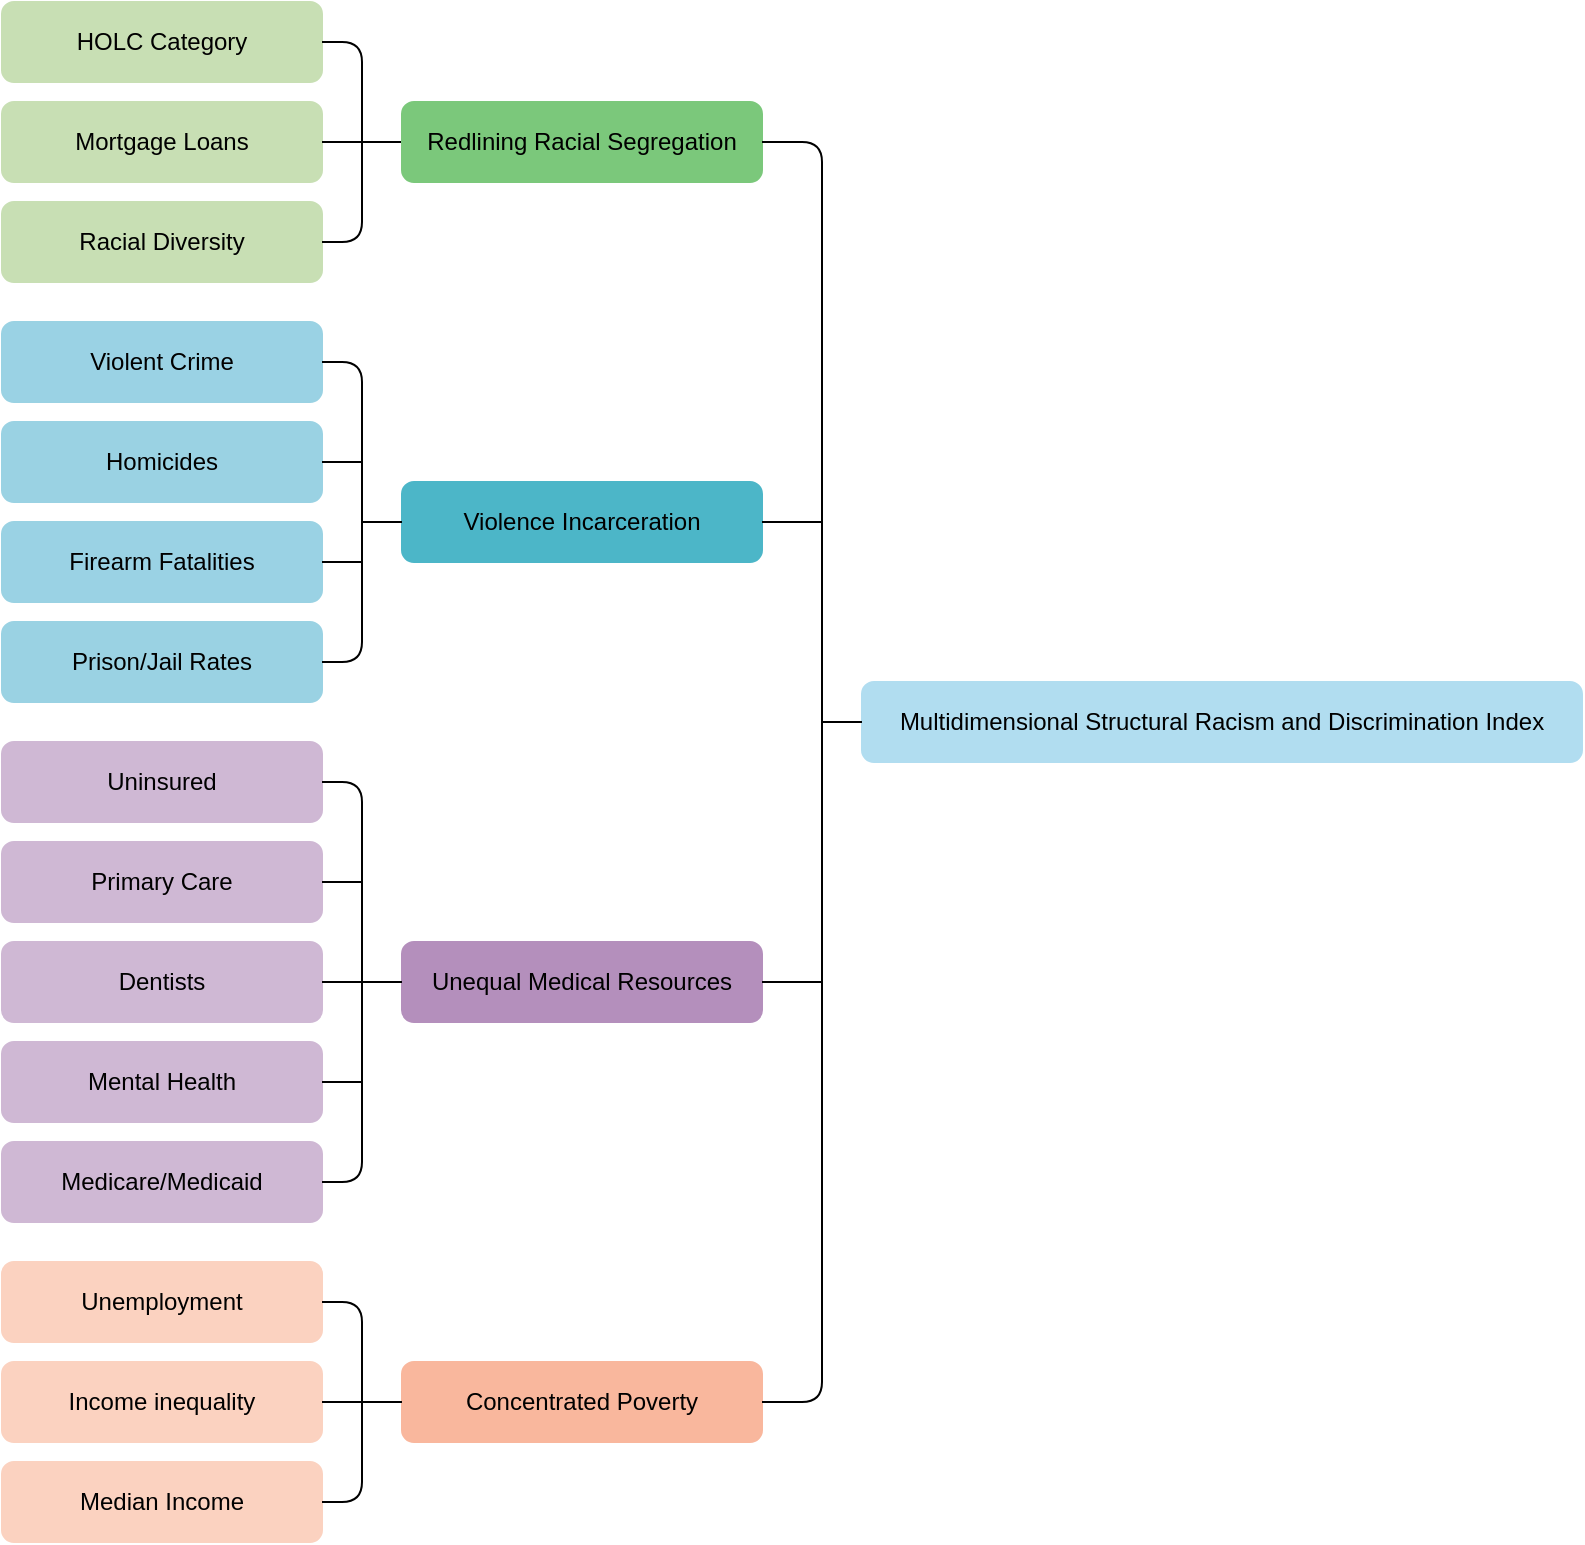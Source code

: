 <mxfile>
    <diagram id="4eg8fEEXC-qudH9ViXAz" name="Page-1">
        <mxGraphModel dx="607" dy="621" grid="1" gridSize="10" guides="1" tooltips="1" connect="1" arrows="1" fold="1" page="1" pageScale="1" pageWidth="850" pageHeight="1100" math="0" shadow="0">
            <root>
                <mxCell id="0"/>
                <mxCell id="1" parent="0"/>
                <UserObject label="HOLC Category" link="holc-category.html" id="2">
                    <mxCell style="rounded=1;whiteSpace=wrap;html=1;fillColor=#c8dfb4;strokeColor=#c8dfb4;fontFamily=Helvetica;fontStyle=0;align=center;fontColor=#000000;" parent="1" vertex="1">
                        <mxGeometry x="40" y="80" width="160" height="40" as="geometry"/>
                    </mxCell>
                </UserObject>
                <UserObject label="Mortgage Loans" link="mortgage-loans.html" id="5">
                    <mxCell style="rounded=1;whiteSpace=wrap;html=1;fillColor=#c8dfb4;strokeColor=#c8dfb4;fontFamily=Helvetica;fontStyle=0;align=center;fontColor=#000000;" vertex="1" parent="1">
                        <mxGeometry x="40" y="130" width="160" height="40" as="geometry"/>
                    </mxCell>
                </UserObject>
                <UserObject label="Racial Diversity" link="racial-diversity.html" id="6">
                    <mxCell style="rounded=1;whiteSpace=wrap;html=1;fillColor=#c8dfb4;strokeColor=#c8dfb4;fontFamily=Helvetica;fontStyle=0;align=center;fontColor=#000000;labelBackgroundColor=none;" vertex="1" parent="1">
                        <mxGeometry x="40" y="180" width="160" height="40" as="geometry"/>
                    </mxCell>
                </UserObject>
                <mxCell id="10" value="" style="endArrow=none;html=1;exitX=1;exitY=0.5;exitDx=0;exitDy=0;rounded=1;" edge="1" parent="1" source="2">
                    <mxGeometry width="50" height="50" relative="1" as="geometry">
                        <mxPoint x="220" y="290" as="sourcePoint"/>
                        <mxPoint x="220" y="150" as="targetPoint"/>
                        <Array as="points">
                            <mxPoint x="220" y="100"/>
                        </Array>
                    </mxGeometry>
                </mxCell>
                <mxCell id="11" value="" style="endArrow=none;html=1;exitX=1;exitY=0.5;exitDx=0;exitDy=0;entryX=0;entryY=0.5;entryDx=0;entryDy=0;rounded=1;" edge="1" parent="1" source="5">
                    <mxGeometry width="50" height="50" relative="1" as="geometry">
                        <mxPoint x="260" y="260" as="sourcePoint"/>
                        <mxPoint x="240" y="150" as="targetPoint"/>
                    </mxGeometry>
                </mxCell>
                <mxCell id="12" value="" style="endArrow=none;html=1;exitX=1;exitY=0.5;exitDx=0;exitDy=0;rounded=1;" edge="1" parent="1" source="6">
                    <mxGeometry width="50" height="50" relative="1" as="geometry">
                        <mxPoint x="260" y="260" as="sourcePoint"/>
                        <mxPoint x="220" y="150" as="targetPoint"/>
                        <Array as="points">
                            <mxPoint x="220" y="200"/>
                        </Array>
                    </mxGeometry>
                </mxCell>
                <UserObject label="Redlining Racial Segregation" link="redlining-racial-segregation.html" id="13">
                    <mxCell style="rounded=1;whiteSpace=wrap;html=1;fontFamily=Helvetica;direction=west;fillColor=#7bc87b;fontColor=#000000;fontStyle=0;strokeColor=#7bc87b;" vertex="1" parent="1">
                        <mxGeometry x="240" y="130" width="180" height="40" as="geometry"/>
                    </mxCell>
                </UserObject>
                <UserObject label="Violent Crime" link="violent-crime.html" id="14">
                    <mxCell style="rounded=1;whiteSpace=wrap;html=1;fillColor=#9ad2e4;strokeColor=#9ad2e3;fontFamily=Helvetica;fontStyle=0;align=center;fontColor=#000000;" vertex="1" parent="1">
                        <mxGeometry x="40" y="240" width="160" height="40" as="geometry"/>
                    </mxCell>
                </UserObject>
                <UserObject label="Homicides" link="homicides.html" id="15">
                    <mxCell style="rounded=1;whiteSpace=wrap;html=1;fillColor=#9ad2e3;strokeColor=#9ad2e3;fontFamily=Helvetica;fontStyle=0;align=center;fontColor=#000000;" vertex="1" parent="1">
                        <mxGeometry x="40" y="290" width="160" height="40" as="geometry"/>
                    </mxCell>
                </UserObject>
                <UserObject label="Firearm Fatalities" link="firearm-fatalities.html" id="16">
                    <mxCell style="rounded=1;whiteSpace=wrap;html=1;fillColor=#9ad2e4;strokeColor=#9ad2e3;fontFamily=Helvetica;fontStyle=0;align=center;fontColor=#000000;" vertex="1" parent="1">
                        <mxGeometry x="40" y="340" width="160" height="40" as="geometry"/>
                    </mxCell>
                </UserObject>
                <UserObject label="Prison/Jail Rates" link="primary-care.html" id="17">
                    <mxCell style="rounded=1;whiteSpace=wrap;html=1;fillColor=#9ad2e3;strokeColor=#9ad2e3;fontFamily=Helvetica;fontStyle=0;align=center;fontColor=#000000;" vertex="1" parent="1">
                        <mxGeometry x="40" y="390" width="160" height="40" as="geometry"/>
                    </mxCell>
                </UserObject>
                <UserObject label="Violence Incarceration" link="violence-incarceration.html" id="19">
                    <mxCell style="rounded=1;whiteSpace=wrap;html=1;fontFamily=Helvetica;direction=west;fillColor=#4cb6c8;fontColor=#000000;fontStyle=0;strokeColor=#4cb6c8;" vertex="1" parent="1">
                        <mxGeometry x="240" y="320" width="180" height="40" as="geometry"/>
                    </mxCell>
                </UserObject>
                <mxCell id="20" value="" style="endArrow=none;html=1;fontFamily=Helvetica;fontColor=#000000;exitX=1;exitY=0.5;exitDx=0;exitDy=0;rounded=1;" edge="1" parent="1" source="14">
                    <mxGeometry width="50" height="50" relative="1" as="geometry">
                        <mxPoint x="320" y="330" as="sourcePoint"/>
                        <mxPoint x="220" y="340" as="targetPoint"/>
                        <Array as="points">
                            <mxPoint x="220" y="260"/>
                        </Array>
                    </mxGeometry>
                </mxCell>
                <mxCell id="21" value="" style="endArrow=none;html=1;fontFamily=Helvetica;fontColor=#000000;exitX=1;exitY=0.5;exitDx=0;exitDy=0;rounded=1;" edge="1" parent="1" source="17">
                    <mxGeometry width="50" height="50" relative="1" as="geometry">
                        <mxPoint x="320" y="330" as="sourcePoint"/>
                        <mxPoint x="220" y="340" as="targetPoint"/>
                        <Array as="points">
                            <mxPoint x="220" y="410"/>
                        </Array>
                    </mxGeometry>
                </mxCell>
                <mxCell id="22" value="" style="endArrow=none;html=1;fontFamily=Helvetica;fontColor=#000000;exitX=1;exitY=0.5;exitDx=0;exitDy=0;rounded=1;" edge="1" parent="1" source="15">
                    <mxGeometry width="50" height="50" relative="1" as="geometry">
                        <mxPoint x="320" y="330" as="sourcePoint"/>
                        <mxPoint x="220" y="310" as="targetPoint"/>
                    </mxGeometry>
                </mxCell>
                <mxCell id="23" value="" style="endArrow=none;html=1;fontFamily=Helvetica;fontColor=#000000;exitX=1;exitY=0.5;exitDx=0;exitDy=0;rounded=1;" edge="1" parent="1" source="16">
                    <mxGeometry width="50" height="50" relative="1" as="geometry">
                        <mxPoint x="320" y="330" as="sourcePoint"/>
                        <mxPoint x="220" y="360" as="targetPoint"/>
                    </mxGeometry>
                </mxCell>
                <mxCell id="24" value="" style="endArrow=none;html=1;fontFamily=Helvetica;fontColor=#000000;entryX=1;entryY=0.5;entryDx=0;entryDy=0;rounded=1;" edge="1" parent="1" target="19">
                    <mxGeometry width="50" height="50" relative="1" as="geometry">
                        <mxPoint x="220" y="340" as="sourcePoint"/>
                        <mxPoint x="370" y="280" as="targetPoint"/>
                    </mxGeometry>
                </mxCell>
                <UserObject label="Uninsured" link="uninsured.html" id="25">
                    <mxCell style="rounded=1;whiteSpace=wrap;html=1;fillColor=#cfb8d4;strokeColor=#cfb8d4;fontFamily=Helvetica;fontStyle=0;align=center;fontColor=#000000;" vertex="1" parent="1">
                        <mxGeometry x="40" y="450" width="160" height="40" as="geometry"/>
                    </mxCell>
                </UserObject>
                <UserObject label="Primary Care" link="primary-care.html" id="26">
                    <mxCell style="rounded=1;whiteSpace=wrap;html=1;fillColor=#cfb8d4;strokeColor=#cfb8d4;fontFamily=Helvetica;fontStyle=0;align=center;fontColor=#000000;" vertex="1" parent="1">
                        <mxGeometry x="40" y="500" width="160" height="40" as="geometry"/>
                    </mxCell>
                </UserObject>
                <UserObject label="Dentists" link="dentists.html" id="27">
                    <mxCell style="rounded=1;whiteSpace=wrap;html=1;fillColor=#cfb8d4;strokeColor=#cfb8d4;fontFamily=Helvetica;fontStyle=0;align=center;fontColor=#000000;" vertex="1" parent="1">
                        <mxGeometry x="40" y="550" width="160" height="40" as="geometry"/>
                    </mxCell>
                </UserObject>
                <UserObject label="Mental Health" link="mental-health.html" id="28">
                    <mxCell style="rounded=1;whiteSpace=wrap;html=1;fillColor=#cfb8d4;strokeColor=#cfb8d4;fontFamily=Helvetica;fontStyle=0;align=center;fontColor=#000000;" vertex="1" parent="1">
                        <mxGeometry x="40" y="600" width="160" height="40" as="geometry"/>
                    </mxCell>
                </UserObject>
                <UserObject label="Medicare/Medicaid" link="medicare-medicaid.html" id="29">
                    <mxCell style="rounded=1;whiteSpace=wrap;html=1;fillColor=#cfb8d4;strokeColor=#cfb8d4;fontFamily=Helvetica;fontStyle=0;align=center;fontColor=#000000;" vertex="1" parent="1">
                        <mxGeometry x="40" y="650" width="160" height="40" as="geometry"/>
                    </mxCell>
                </UserObject>
                <UserObject label="Unequal Medical Resources" link="unequal-medical-resources.html" id="30">
                    <mxCell style="rounded=1;whiteSpace=wrap;html=1;fontFamily=Helvetica;direction=west;fillColor=#b48fbc;fontColor=#000000;fontStyle=0;strokeColor=#b48fbc;" vertex="1" parent="1">
                        <mxGeometry x="240" y="550" width="180" height="40" as="geometry"/>
                    </mxCell>
                </UserObject>
                <mxCell id="31" value="" style="endArrow=none;html=1;fontFamily=Helvetica;fontColor=#000000;exitX=1;exitY=0.5;exitDx=0;exitDy=0;rounded=1;" edge="1" parent="1" source="25">
                    <mxGeometry width="50" height="50" relative="1" as="geometry">
                        <mxPoint x="320" y="470" as="sourcePoint"/>
                        <mxPoint x="220" y="570" as="targetPoint"/>
                        <Array as="points">
                            <mxPoint x="220" y="470"/>
                        </Array>
                    </mxGeometry>
                </mxCell>
                <mxCell id="32" value="" style="endArrow=none;html=1;fontFamily=Helvetica;fontColor=#000000;exitX=1;exitY=0.5;exitDx=0;exitDy=0;rounded=1;" edge="1" parent="1" source="29">
                    <mxGeometry width="50" height="50" relative="1" as="geometry">
                        <mxPoint x="320" y="470" as="sourcePoint"/>
                        <mxPoint x="220" y="570" as="targetPoint"/>
                        <Array as="points">
                            <mxPoint x="220" y="670"/>
                        </Array>
                    </mxGeometry>
                </mxCell>
                <mxCell id="33" value="" style="endArrow=none;html=1;fontFamily=Helvetica;fontColor=#000000;exitX=1;exitY=0.5;exitDx=0;exitDy=0;rounded=1;" edge="1" parent="1" source="26">
                    <mxGeometry width="50" height="50" relative="1" as="geometry">
                        <mxPoint x="320" y="470" as="sourcePoint"/>
                        <mxPoint x="220" y="520" as="targetPoint"/>
                    </mxGeometry>
                </mxCell>
                <mxCell id="34" value="" style="endArrow=none;html=1;fontFamily=Helvetica;fontColor=#000000;exitX=1;exitY=0.5;exitDx=0;exitDy=0;entryX=1;entryY=0.5;entryDx=0;entryDy=0;rounded=1;" edge="1" parent="1" source="27" target="30">
                    <mxGeometry width="50" height="50" relative="1" as="geometry">
                        <mxPoint x="320" y="470" as="sourcePoint"/>
                        <mxPoint x="220" y="570" as="targetPoint"/>
                    </mxGeometry>
                </mxCell>
                <mxCell id="35" value="" style="endArrow=none;html=1;fontFamily=Helvetica;fontColor=#000000;exitX=1;exitY=0.5;exitDx=0;exitDy=0;rounded=1;" edge="1" parent="1" source="28">
                    <mxGeometry width="50" height="50" relative="1" as="geometry">
                        <mxPoint x="320" y="470" as="sourcePoint"/>
                        <mxPoint x="220" y="620" as="targetPoint"/>
                    </mxGeometry>
                </mxCell>
                <UserObject label="Unemployment" link="unemployment.html" id="37">
                    <mxCell style="rounded=1;whiteSpace=wrap;html=1;fillColor=#fbd2c0;strokeColor=#fbd2c0;fontFamily=Helvetica;fontStyle=0;align=center;fontColor=#000000;" vertex="1" parent="1">
                        <mxGeometry x="40" y="710" width="160" height="40" as="geometry"/>
                    </mxCell>
                </UserObject>
                <UserObject label="Income inequality" link="income-inequality.html" id="38">
                    <mxCell style="rounded=1;whiteSpace=wrap;html=1;fillColor=#fbd2c0;strokeColor=#fbd2c0;fontFamily=Helvetica;fontStyle=0;align=center;fontColor=#000000;" vertex="1" parent="1">
                        <mxGeometry x="40" y="760" width="160" height="40" as="geometry"/>
                    </mxCell>
                </UserObject>
                <UserObject label="Median Income" link="median-income.html" id="39">
                    <mxCell style="rounded=1;whiteSpace=wrap;html=1;fillColor=#fbd2c0;strokeColor=#fbd2c0;fontFamily=Helvetica;fontStyle=0;align=center;fontColor=#000000;" vertex="1" parent="1">
                        <mxGeometry x="40" y="810" width="160" height="40" as="geometry"/>
                    </mxCell>
                </UserObject>
                <UserObject label="Concentrated Poverty" link="concentrated-poverty.html" id="40">
                    <mxCell style="rounded=1;whiteSpace=wrap;html=1;fontFamily=Helvetica;direction=west;fillColor=#f9b79d;fontColor=#000000;fontStyle=0;strokeColor=#f9b79d;" vertex="1" parent="1">
                        <mxGeometry x="240" y="760" width="180" height="40" as="geometry"/>
                    </mxCell>
                </UserObject>
                <mxCell id="41" value="" style="endArrow=none;html=1;fontFamily=Helvetica;fontColor=#000000;exitX=1;exitY=0.5;exitDx=0;exitDy=0;rounded=1;" edge="1" parent="1" source="37">
                    <mxGeometry width="50" height="50" relative="1" as="geometry">
                        <mxPoint x="320" y="640" as="sourcePoint"/>
                        <mxPoint x="220" y="780" as="targetPoint"/>
                        <Array as="points">
                            <mxPoint x="220" y="730"/>
                        </Array>
                    </mxGeometry>
                </mxCell>
                <mxCell id="42" value="" style="endArrow=none;html=1;fontFamily=Helvetica;fontColor=#000000;exitX=1;exitY=0.5;exitDx=0;exitDy=0;rounded=1;" edge="1" parent="1" source="39">
                    <mxGeometry width="50" height="50" relative="1" as="geometry">
                        <mxPoint x="320" y="640" as="sourcePoint"/>
                        <mxPoint x="220" y="780" as="targetPoint"/>
                        <Array as="points">
                            <mxPoint x="220" y="830"/>
                        </Array>
                    </mxGeometry>
                </mxCell>
                <mxCell id="43" value="" style="endArrow=none;html=1;fontFamily=Helvetica;fontColor=#000000;exitX=1;exitY=0.5;exitDx=0;exitDy=0;entryX=1;entryY=0.5;entryDx=0;entryDy=0;rounded=1;" edge="1" parent="1" source="38" target="40">
                    <mxGeometry width="50" height="50" relative="1" as="geometry">
                        <mxPoint x="320" y="640" as="sourcePoint"/>
                        <mxPoint x="370" y="590" as="targetPoint"/>
                    </mxGeometry>
                </mxCell>
                <UserObject label="Multidimensional Structural Racism and Discrimination Index" link="msrdi.html" id="44">
                    <mxCell style="rounded=1;whiteSpace=wrap;html=1;fontFamily=Helvetica;direction=west;fillColor=#b1ddf0;fontStyle=0;strokeColor=#b1ddf0;labelBorderColor=none;fontColor=#000000;" vertex="1" parent="1">
                        <mxGeometry x="470" y="420" width="360" height="40" as="geometry"/>
                    </mxCell>
                </UserObject>
                <mxCell id="46" value="" style="endArrow=none;html=1;fontFamily=Helvetica;fontColor=#000000;exitX=0;exitY=0.5;exitDx=0;exitDy=0;rounded=1;" edge="1" parent="1" source="40">
                    <mxGeometry width="50" height="50" relative="1" as="geometry">
                        <mxPoint x="410" y="730" as="sourcePoint"/>
                        <mxPoint x="450" y="570" as="targetPoint"/>
                        <Array as="points">
                            <mxPoint x="450" y="780"/>
                        </Array>
                    </mxGeometry>
                </mxCell>
                <mxCell id="47" value="" style="endArrow=none;html=1;fontFamily=Helvetica;fontColor=#000000;exitX=0;exitY=0.5;exitDx=0;exitDy=0;rounded=1;" edge="1" parent="1" source="30">
                    <mxGeometry width="50" height="50" relative="1" as="geometry">
                        <mxPoint x="410" y="730" as="sourcePoint"/>
                        <mxPoint x="450" y="570" as="targetPoint"/>
                    </mxGeometry>
                </mxCell>
                <mxCell id="48" value="" style="endArrow=none;html=1;fontFamily=Helvetica;fontColor=#000000;exitX=0;exitY=0.5;exitDx=0;exitDy=0;rounded=1;" edge="1" parent="1" source="13">
                    <mxGeometry width="50" height="50" relative="1" as="geometry">
                        <mxPoint x="410" y="500" as="sourcePoint"/>
                        <mxPoint x="450" y="570" as="targetPoint"/>
                        <Array as="points">
                            <mxPoint x="450" y="150"/>
                        </Array>
                    </mxGeometry>
                </mxCell>
                <mxCell id="49" value="" style="endArrow=none;html=1;fontFamily=Helvetica;fontColor=#000000;exitX=0;exitY=0.5;exitDx=0;exitDy=0;rounded=1;" edge="1" parent="1" source="19">
                    <mxGeometry width="50" height="50" relative="1" as="geometry">
                        <mxPoint x="410" y="500" as="sourcePoint"/>
                        <mxPoint x="450" y="340" as="targetPoint"/>
                    </mxGeometry>
                </mxCell>
                <mxCell id="50" value="" style="endArrow=none;html=1;fontFamily=Helvetica;fontColor=#000000;entryX=1;entryY=0.5;entryDx=0;entryDy=0;rounded=1;" edge="1" parent="1" target="44">
                    <mxGeometry width="50" height="50" relative="1" as="geometry">
                        <mxPoint x="450" y="440" as="sourcePoint"/>
                        <mxPoint x="460" y="450" as="targetPoint"/>
                    </mxGeometry>
                </mxCell>
            </root>
        </mxGraphModel>
    </diagram>
</mxfile>